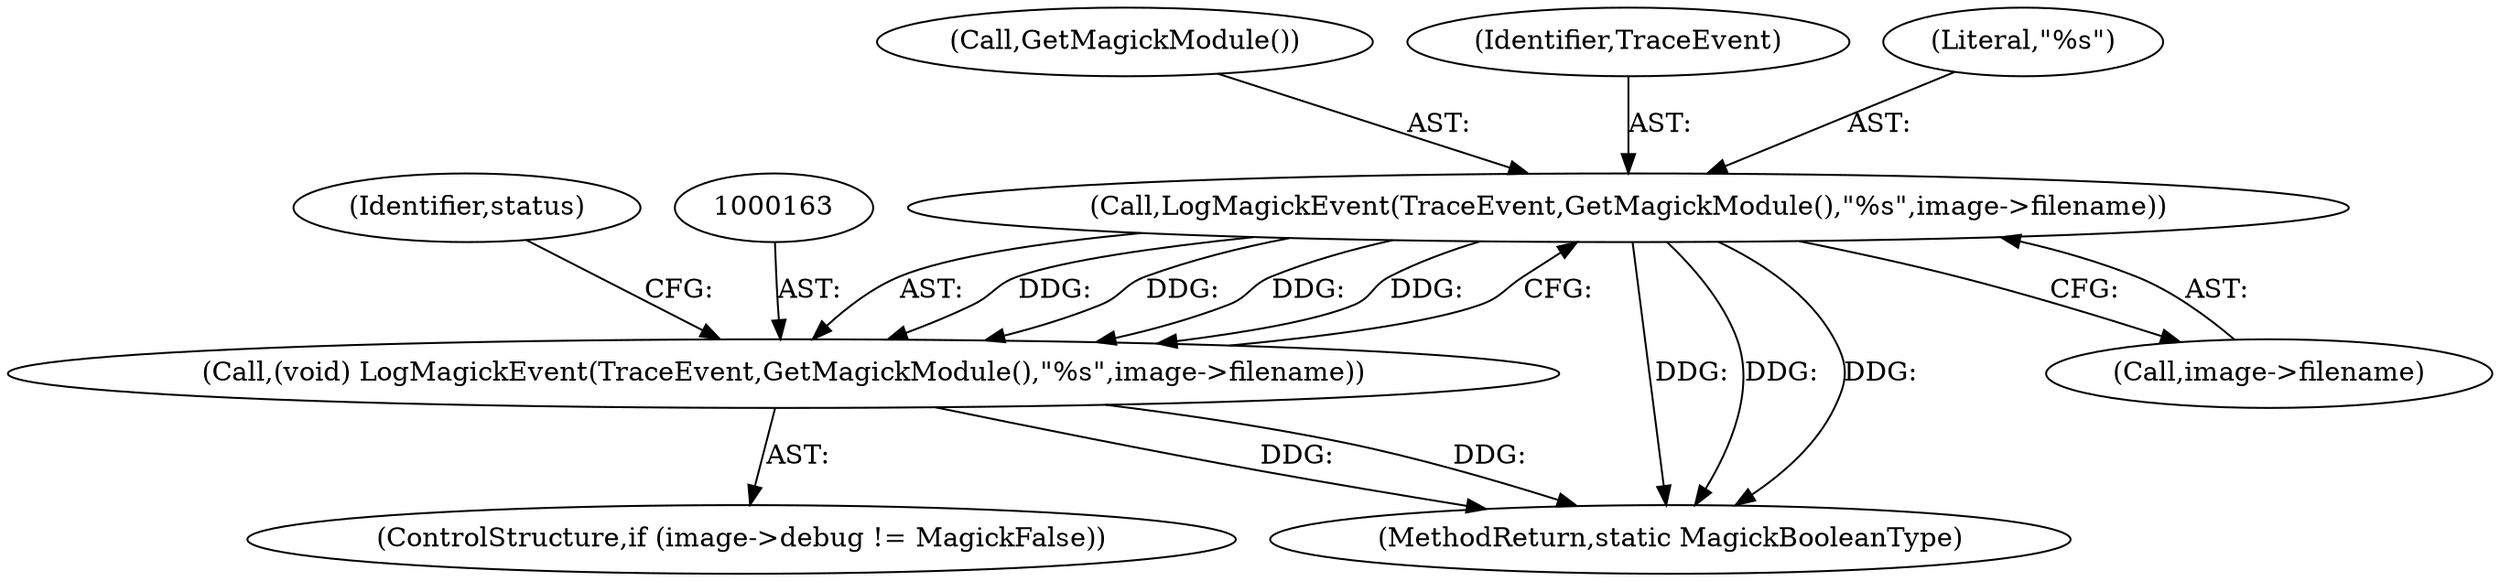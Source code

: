 digraph "0_ImageMagick_10b3823a7619ed22d42764733eb052c4159bc8c1_0@pointer" {
"1000164" [label="(Call,LogMagickEvent(TraceEvent,GetMagickModule(),\"%s\",image->filename))"];
"1000162" [label="(Call,(void) LogMagickEvent(TraceEvent,GetMagickModule(),\"%s\",image->filename))"];
"1000156" [label="(ControlStructure,if (image->debug != MagickFalse))"];
"1000166" [label="(Call,GetMagickModule())"];
"1001236" [label="(MethodReturn,static MagickBooleanType)"];
"1000165" [label="(Identifier,TraceEvent)"];
"1000168" [label="(Call,image->filename)"];
"1000164" [label="(Call,LogMagickEvent(TraceEvent,GetMagickModule(),\"%s\",image->filename))"];
"1000162" [label="(Call,(void) LogMagickEvent(TraceEvent,GetMagickModule(),\"%s\",image->filename))"];
"1000167" [label="(Literal,\"%s\")"];
"1000172" [label="(Identifier,status)"];
"1000164" -> "1000162"  [label="AST: "];
"1000164" -> "1000168"  [label="CFG: "];
"1000165" -> "1000164"  [label="AST: "];
"1000166" -> "1000164"  [label="AST: "];
"1000167" -> "1000164"  [label="AST: "];
"1000168" -> "1000164"  [label="AST: "];
"1000162" -> "1000164"  [label="CFG: "];
"1000164" -> "1001236"  [label="DDG: "];
"1000164" -> "1001236"  [label="DDG: "];
"1000164" -> "1001236"  [label="DDG: "];
"1000164" -> "1000162"  [label="DDG: "];
"1000164" -> "1000162"  [label="DDG: "];
"1000164" -> "1000162"  [label="DDG: "];
"1000164" -> "1000162"  [label="DDG: "];
"1000162" -> "1000156"  [label="AST: "];
"1000163" -> "1000162"  [label="AST: "];
"1000172" -> "1000162"  [label="CFG: "];
"1000162" -> "1001236"  [label="DDG: "];
"1000162" -> "1001236"  [label="DDG: "];
}
